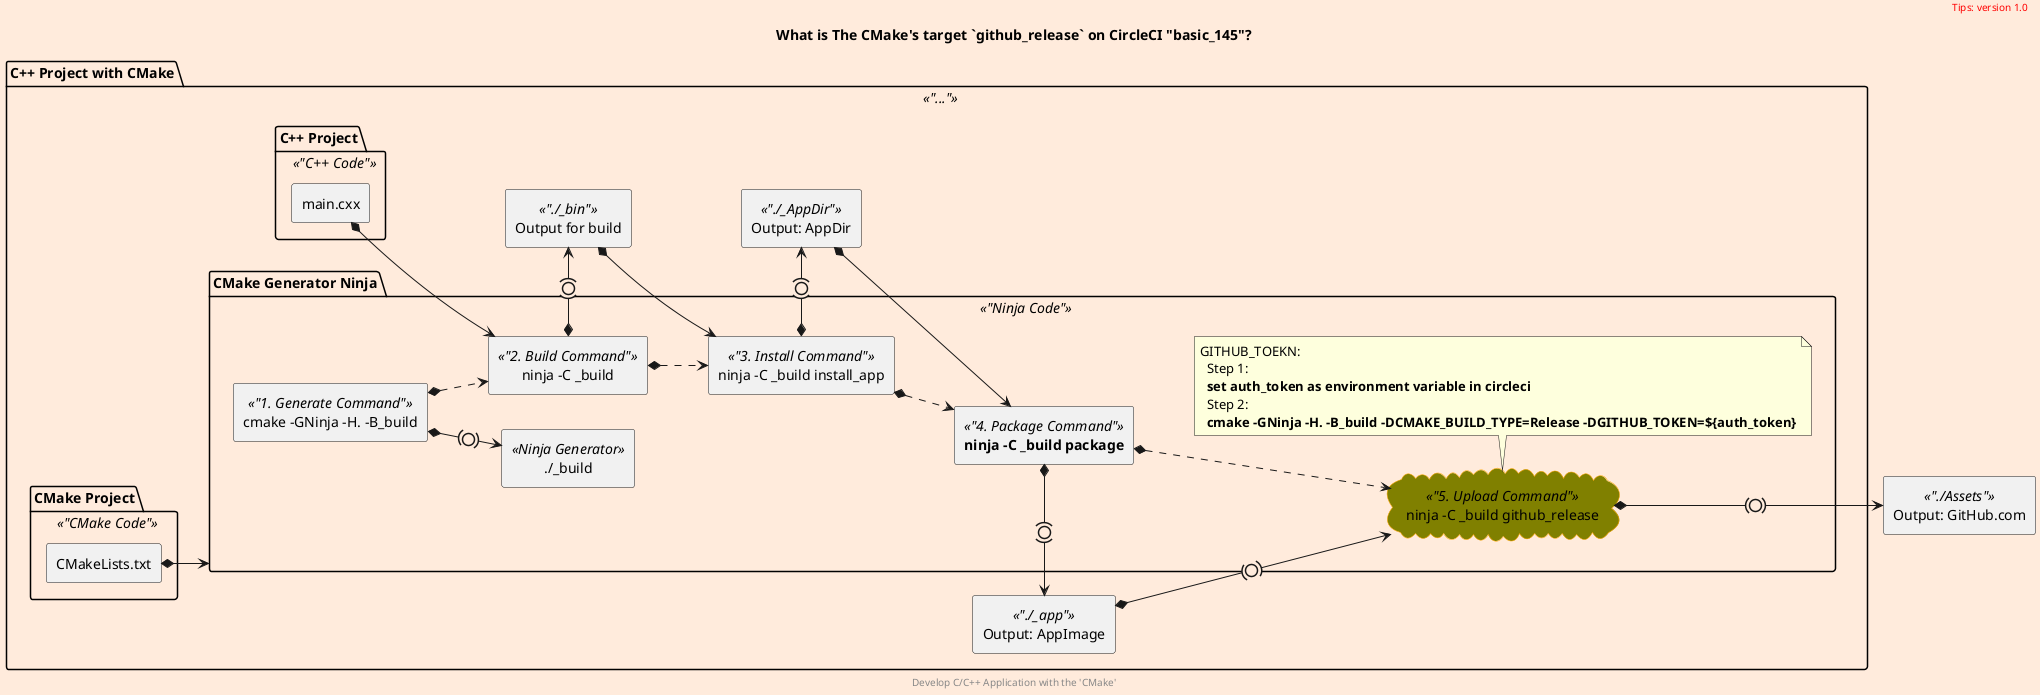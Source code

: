 @startuml circleci_assets_final
scale 1000 width
skinparam backgroundColor #FFEBDC
scale 1

skinparam cloud {
  backgroundColor Olive
  borderColor orange
}

left to right direction
package "C++ Project with CMake" <<"...">> as project {
  package "CMake Project" <<"CMake Code">> as cmake_project {
    rectangle "CMakeLists.txt" as cmake_code
  }
  package "CMake Generator Ninja" <<"Ninja Code">> as ninja_project {
    rectangle "cmake -GNinja -H. -B_build" <<"1. Generate Command">> as cmd_generator
    rectangle "./_build" <<Ninja Generator>> as ninja_code
    rectangle "ninja -C _build" <<"2. Build Command">> as cmd_build
    rectangle "ninja -C _build install_app" <<"3. Install Command">> as cmd_install
    rectangle "**ninja -C _build package**" <<"4. Package Command">> as cmd_package
    cloud "ninja -C _build github_release" <<"5. Upload Command">> as cmd_upload
    cmd_generator *-(0)-> ninja_code

    note bottom of cmd_upload
      GITHUB_TOEKN:
        Step 1:
        **set auth_token as environment variable in circleci**
        Step 2:
        **cmake -GNinja -H. -B_build -DCMAKE_BUILD_TYPE=Release -DGITHUB_TOKEN=${auth_token}**
    endnote
  }
  package "C++ Project" <<"C++ Code">> as c_project {
    rectangle "main.cxx" as c_code
  }
  rectangle "Output for build" <<"./_bin">> as output_build

  rectangle "Output: AppDir" <<"./_AppDir">> as output_appdir
  rectangle "Output: AppImage" <<"./_app">> as output_app
}
rectangle "Output: GitHub.com" <<"./Assets">> as output_assets

cmake_code *--> ninja_project
cmd_generator *..> cmd_build
cmd_build *..> cmd_install
c_code *--> cmd_build
cmd_build *-(0)-> output_build
output_build *--> cmd_install
cmd_install *-(0)-> output_appdir

output_appdir *--> cmd_package
cmd_install *..> cmd_package
cmd_package *-(0)-> output_app
cmd_package *..> cmd_upload
output_app *-(0)-> cmd_upload
cmd_upload *-(0)-> output_assets




title
  What is The CMake's target `github_release` on CircleCI "basic_145"?
end title

header
  <font color=red>Tips: version 1.0</font>
endheader

center footer Develop C/C++ Application with the 'CMake'

@enduml